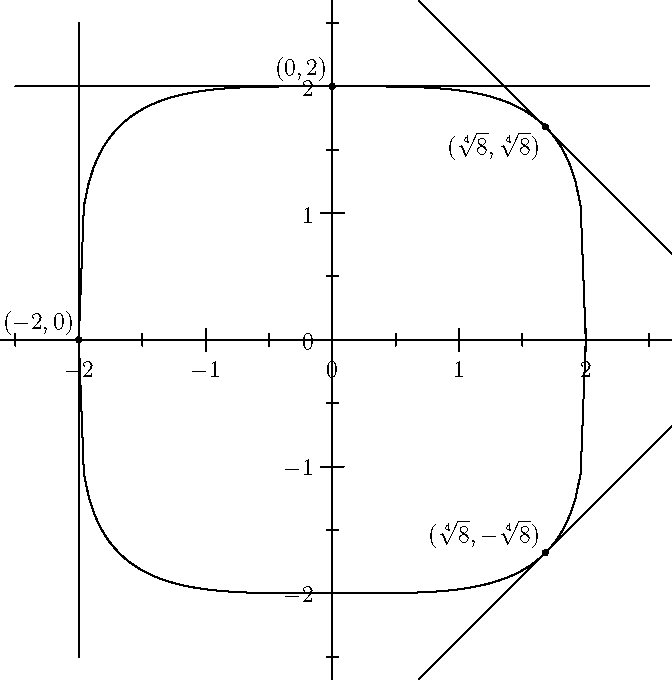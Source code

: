 size(12cm);
import graph;
xaxis(Ticks);
yaxis(Ticks);

real f1(real x) {return (16-x^4)^(1/4);}
real f2(real x) {return -1*(16-x^4)^(1/4);}
draw(graph(f1,-2,2));
draw(graph(f2,-2,2));

draw((0.68,2.68)--(2.68,0.68));
draw((0.68,-2.68)--(2.68,-0.68));

draw((-2,-2.5)--(-2,2.5));
draw((-2.5,2)--(2.5,2));

dot((0,2));
label("$(0,2)$",(0,2),NW);

dot((-2,0));
label("$(-2,0)$",(-2,0),NW);

dot((1.68,1.68));
label("$(\sqrt[4]{8},\sqrt[4]{8})$",(1.68,1.68),SW);

dot((1.68,-1.68));
label("$(\sqrt[4]{8},-\sqrt[4]{8})$",(1.68,-1.68),NW);
